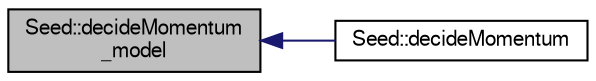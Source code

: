 digraph "Seed::decideMomentum_model"
{
  bgcolor="transparent";
  edge [fontname="FreeSans",fontsize="10",labelfontname="FreeSans",labelfontsize="10"];
  node [fontname="FreeSans",fontsize="10",shape=record];
  rankdir="LR";
  Node1 [label="Seed::decideMomentum\l_model",height=0.2,width=0.4,color="black", fillcolor="grey75", style="filled" fontcolor="black"];
  Node1 -> Node2 [dir="back",color="midnightblue",fontsize="10",style="solid",fontname="FreeSans"];
  Node2 [label="Seed::decideMomentum",height=0.2,width=0.4,color="black",URL="$db/d19/classSeed.html#a61bdb0715b33633484cfdf22c198e04b"];
}
